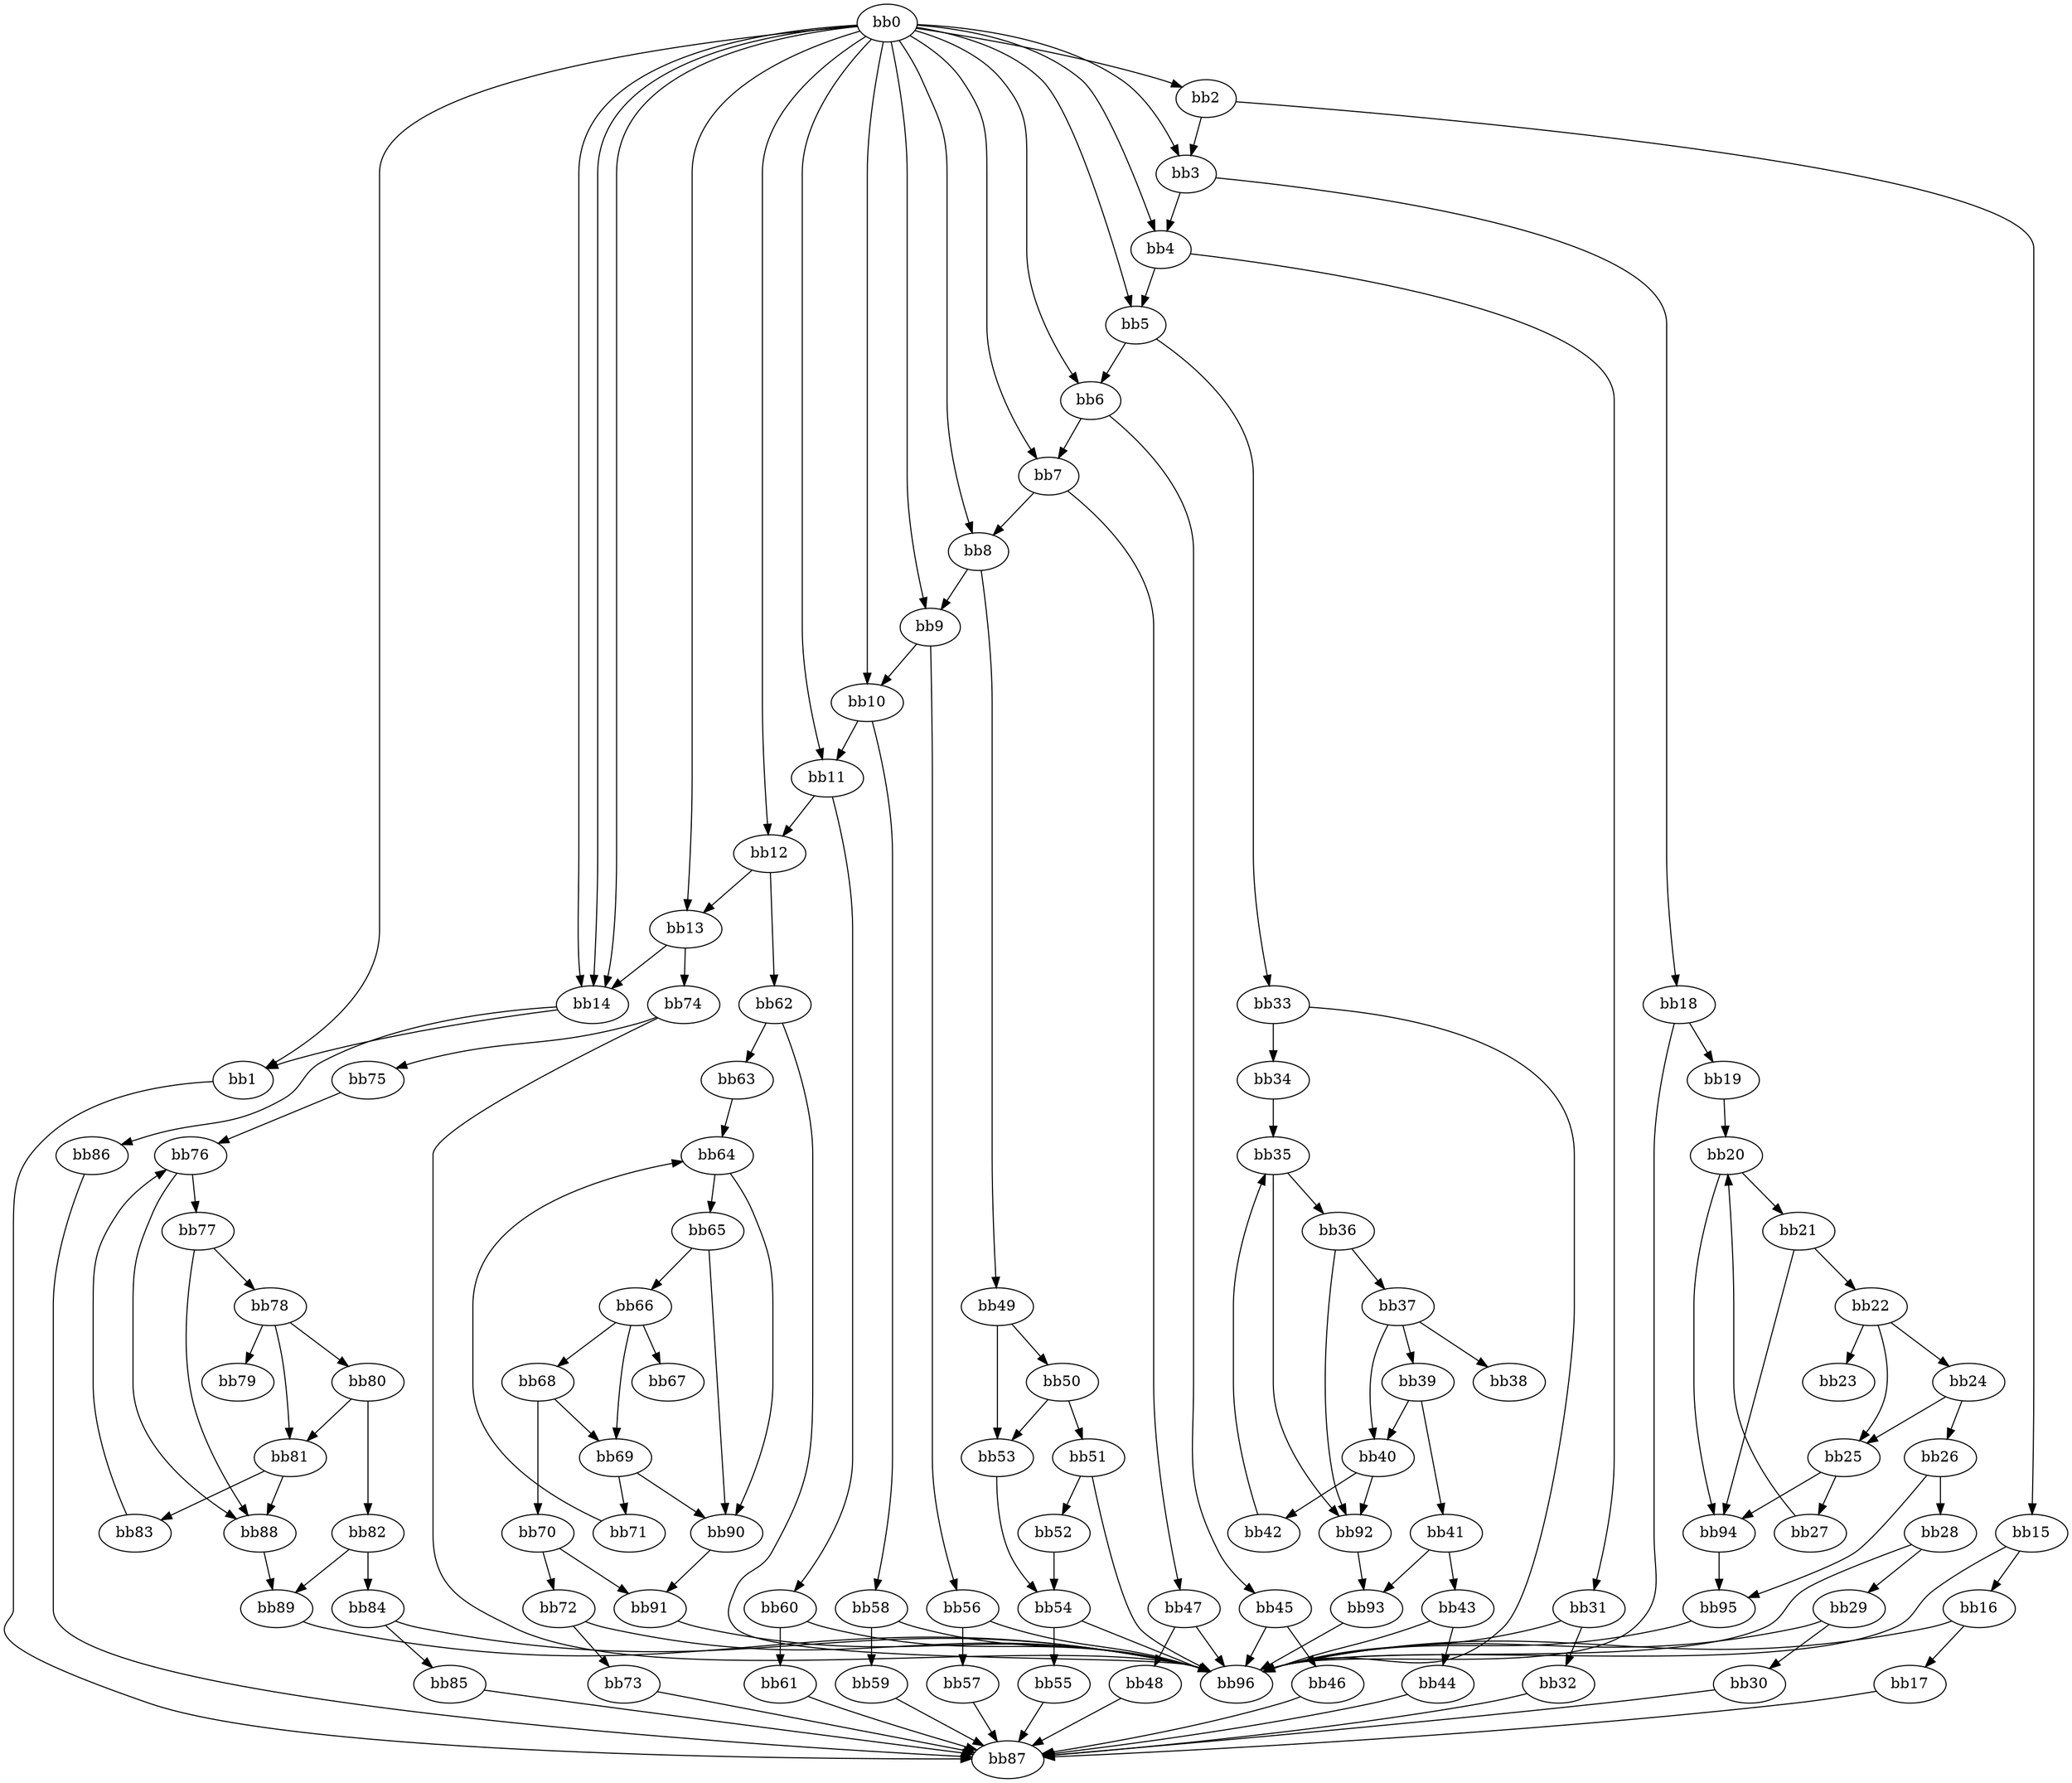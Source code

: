 digraph {
    0 [ label = "bb0\l" ]
    1 [ label = "bb1\l" ]
    2 [ label = "bb2\l" ]
    3 [ label = "bb3\l" ]
    4 [ label = "bb4\l" ]
    5 [ label = "bb5\l" ]
    6 [ label = "bb6\l" ]
    7 [ label = "bb7\l" ]
    8 [ label = "bb8\l" ]
    9 [ label = "bb9\l" ]
    10 [ label = "bb10\l" ]
    11 [ label = "bb11\l" ]
    12 [ label = "bb12\l" ]
    13 [ label = "bb13\l" ]
    14 [ label = "bb14\l" ]
    15 [ label = "bb15\l" ]
    16 [ label = "bb16\l" ]
    17 [ label = "bb17\l" ]
    18 [ label = "bb18\l" ]
    19 [ label = "bb19\l" ]
    20 [ label = "bb20\l" ]
    21 [ label = "bb21\l" ]
    22 [ label = "bb22\l" ]
    23 [ label = "bb23\l" ]
    24 [ label = "bb24\l" ]
    25 [ label = "bb25\l" ]
    26 [ label = "bb26\l" ]
    27 [ label = "bb27\l" ]
    28 [ label = "bb28\l" ]
    29 [ label = "bb29\l" ]
    30 [ label = "bb30\l" ]
    31 [ label = "bb31\l" ]
    32 [ label = "bb32\l" ]
    33 [ label = "bb33\l" ]
    34 [ label = "bb34\l" ]
    35 [ label = "bb35\l" ]
    36 [ label = "bb36\l" ]
    37 [ label = "bb37\l" ]
    38 [ label = "bb38\l" ]
    39 [ label = "bb39\l" ]
    40 [ label = "bb40\l" ]
    41 [ label = "bb41\l" ]
    42 [ label = "bb42\l" ]
    43 [ label = "bb43\l" ]
    44 [ label = "bb44\l" ]
    45 [ label = "bb45\l" ]
    46 [ label = "bb46\l" ]
    47 [ label = "bb47\l" ]
    48 [ label = "bb48\l" ]
    49 [ label = "bb49\l" ]
    50 [ label = "bb50\l" ]
    51 [ label = "bb51\l" ]
    52 [ label = "bb52\l" ]
    53 [ label = "bb53\l" ]
    54 [ label = "bb54\l" ]
    55 [ label = "bb55\l" ]
    56 [ label = "bb56\l" ]
    57 [ label = "bb57\l" ]
    58 [ label = "bb58\l" ]
    59 [ label = "bb59\l" ]
    60 [ label = "bb60\l" ]
    61 [ label = "bb61\l" ]
    62 [ label = "bb62\l" ]
    63 [ label = "bb63\l" ]
    64 [ label = "bb64\l" ]
    65 [ label = "bb65\l" ]
    66 [ label = "bb66\l" ]
    67 [ label = "bb67\l" ]
    68 [ label = "bb68\l" ]
    69 [ label = "bb69\l" ]
    70 [ label = "bb70\l" ]
    71 [ label = "bb71\l" ]
    72 [ label = "bb72\l" ]
    73 [ label = "bb73\l" ]
    74 [ label = "bb74\l" ]
    75 [ label = "bb75\l" ]
    76 [ label = "bb76\l" ]
    77 [ label = "bb77\l" ]
    78 [ label = "bb78\l" ]
    79 [ label = "bb79\l" ]
    80 [ label = "bb80\l" ]
    81 [ label = "bb81\l" ]
    82 [ label = "bb82\l" ]
    83 [ label = "bb83\l" ]
    84 [ label = "bb84\l" ]
    85 [ label = "bb85\l" ]
    86 [ label = "bb86\l" ]
    87 [ label = "bb87\l" ]
    88 [ label = "bb88\l" ]
    89 [ label = "bb89\l" ]
    90 [ label = "bb90\l" ]
    91 [ label = "bb91\l" ]
    92 [ label = "bb92\l" ]
    93 [ label = "bb93\l" ]
    94 [ label = "bb94\l" ]
    95 [ label = "bb95\l" ]
    96 [ label = "bb96\l" ]
    0 -> 1 [ ]
    0 -> 2 [ ]
    0 -> 3 [ ]
    0 -> 4 [ ]
    0 -> 5 [ ]
    0 -> 6 [ ]
    0 -> 7 [ ]
    0 -> 8 [ ]
    0 -> 9 [ ]
    0 -> 10 [ ]
    0 -> 11 [ ]
    0 -> 12 [ ]
    0 -> 13 [ ]
    0 -> 14 [ ]
    0 -> 14 [ ]
    0 -> 14 [ ]
    1 -> 87 [ ]
    2 -> 3 [ ]
    2 -> 15 [ ]
    3 -> 4 [ ]
    3 -> 18 [ ]
    4 -> 5 [ ]
    4 -> 31 [ ]
    5 -> 6 [ ]
    5 -> 33 [ ]
    6 -> 7 [ ]
    6 -> 45 [ ]
    7 -> 8 [ ]
    7 -> 47 [ ]
    8 -> 9 [ ]
    8 -> 49 [ ]
    9 -> 10 [ ]
    9 -> 56 [ ]
    10 -> 11 [ ]
    10 -> 58 [ ]
    11 -> 12 [ ]
    11 -> 60 [ ]
    12 -> 13 [ ]
    12 -> 62 [ ]
    13 -> 14 [ ]
    13 -> 74 [ ]
    14 -> 1 [ ]
    14 -> 86 [ ]
    15 -> 16 [ ]
    15 -> 96 [ ]
    16 -> 17 [ ]
    16 -> 96 [ ]
    17 -> 87 [ ]
    18 -> 19 [ ]
    18 -> 96 [ ]
    19 -> 20 [ ]
    20 -> 21 [ ]
    20 -> 94 [ ]
    21 -> 22 [ ]
    21 -> 94 [ ]
    22 -> 23 [ ]
    22 -> 24 [ ]
    22 -> 25 [ ]
    24 -> 25 [ ]
    24 -> 26 [ ]
    25 -> 27 [ ]
    25 -> 94 [ ]
    26 -> 28 [ ]
    26 -> 95 [ ]
    27 -> 20 [ ]
    28 -> 29 [ ]
    28 -> 96 [ ]
    29 -> 30 [ ]
    29 -> 96 [ ]
    30 -> 87 [ ]
    31 -> 32 [ ]
    31 -> 96 [ ]
    32 -> 87 [ ]
    33 -> 34 [ ]
    33 -> 96 [ ]
    34 -> 35 [ ]
    35 -> 36 [ ]
    35 -> 92 [ ]
    36 -> 37 [ ]
    36 -> 92 [ ]
    37 -> 38 [ ]
    37 -> 39 [ ]
    37 -> 40 [ ]
    39 -> 40 [ ]
    39 -> 41 [ ]
    40 -> 42 [ ]
    40 -> 92 [ ]
    41 -> 43 [ ]
    41 -> 93 [ ]
    42 -> 35 [ ]
    43 -> 44 [ ]
    43 -> 96 [ ]
    44 -> 87 [ ]
    45 -> 46 [ ]
    45 -> 96 [ ]
    46 -> 87 [ ]
    47 -> 48 [ ]
    47 -> 96 [ ]
    48 -> 87 [ ]
    49 -> 50 [ ]
    49 -> 53 [ ]
    50 -> 51 [ ]
    50 -> 53 [ ]
    51 -> 52 [ ]
    51 -> 96 [ ]
    52 -> 54 [ ]
    53 -> 54 [ ]
    54 -> 55 [ ]
    54 -> 96 [ ]
    55 -> 87 [ ]
    56 -> 57 [ ]
    56 -> 96 [ ]
    57 -> 87 [ ]
    58 -> 59 [ ]
    58 -> 96 [ ]
    59 -> 87 [ ]
    60 -> 61 [ ]
    60 -> 96 [ ]
    61 -> 87 [ ]
    62 -> 63 [ ]
    62 -> 96 [ ]
    63 -> 64 [ ]
    64 -> 65 [ ]
    64 -> 90 [ ]
    65 -> 66 [ ]
    65 -> 90 [ ]
    66 -> 67 [ ]
    66 -> 68 [ ]
    66 -> 69 [ ]
    68 -> 69 [ ]
    68 -> 70 [ ]
    69 -> 71 [ ]
    69 -> 90 [ ]
    70 -> 72 [ ]
    70 -> 91 [ ]
    71 -> 64 [ ]
    72 -> 73 [ ]
    72 -> 96 [ ]
    73 -> 87 [ ]
    74 -> 75 [ ]
    74 -> 96 [ ]
    75 -> 76 [ ]
    76 -> 77 [ ]
    76 -> 88 [ ]
    77 -> 78 [ ]
    77 -> 88 [ ]
    78 -> 79 [ ]
    78 -> 80 [ ]
    78 -> 81 [ ]
    80 -> 81 [ ]
    80 -> 82 [ ]
    81 -> 83 [ ]
    81 -> 88 [ ]
    82 -> 84 [ ]
    82 -> 89 [ ]
    83 -> 76 [ ]
    84 -> 85 [ ]
    84 -> 96 [ ]
    85 -> 87 [ ]
    86 -> 87 [ ]
    88 -> 89 [ ]
    89 -> 96 [ ]
    90 -> 91 [ ]
    91 -> 96 [ ]
    92 -> 93 [ ]
    93 -> 96 [ ]
    94 -> 95 [ ]
    95 -> 96 [ ]
}

